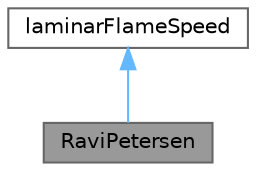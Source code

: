 digraph "RaviPetersen"
{
 // LATEX_PDF_SIZE
  bgcolor="transparent";
  edge [fontname=Helvetica,fontsize=10,labelfontname=Helvetica,labelfontsize=10];
  node [fontname=Helvetica,fontsize=10,shape=box,height=0.2,width=0.4];
  Node1 [id="Node000001",label="RaviPetersen",height=0.2,width=0.4,color="gray40", fillcolor="grey60", style="filled", fontcolor="black",tooltip="Laminar flame speed obtained from Ravi and Petersen's correlation."];
  Node2 -> Node1 [id="edge1_Node000001_Node000002",dir="back",color="steelblue1",style="solid",tooltip=" "];
  Node2 [id="Node000002",label="laminarFlameSpeed",height=0.2,width=0.4,color="gray40", fillcolor="white", style="filled",URL="$classFoam_1_1laminarFlameSpeed.html",tooltip="Abstract class for laminar flame speed."];
}
